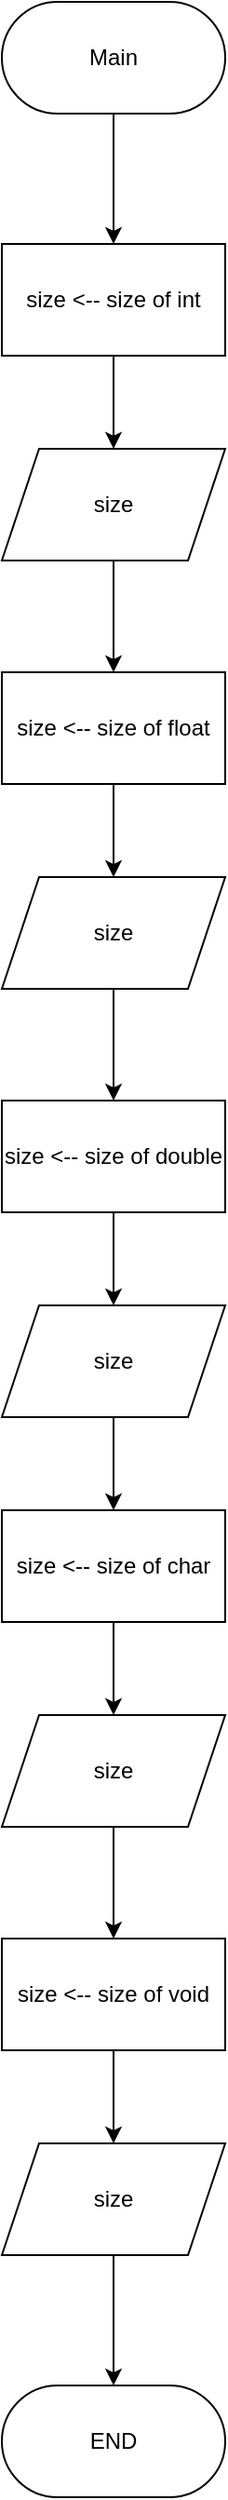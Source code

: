 <mxfile version="26.2.2">
  <diagram name="Page-1" id="qbk0ohgAR5D-Sg6K0dn2">
    <mxGraphModel dx="2778" dy="1458" grid="1" gridSize="10" guides="1" tooltips="1" connect="1" arrows="1" fold="1" page="1" pageScale="1" pageWidth="850" pageHeight="1100" math="0" shadow="0">
      <root>
        <mxCell id="0" />
        <mxCell id="1" parent="0" />
        <mxCell id="tFuoKVOrlk1BkcrprUGc-5" style="edgeStyle=orthogonalEdgeStyle;rounded=0;orthogonalLoop=1;jettySize=auto;html=1;" edge="1" parent="1" source="tFuoKVOrlk1BkcrprUGc-1" target="tFuoKVOrlk1BkcrprUGc-4">
          <mxGeometry relative="1" as="geometry" />
        </mxCell>
        <mxCell id="tFuoKVOrlk1BkcrprUGc-1" value="Main" style="rounded=1;whiteSpace=wrap;html=1;arcSize=50;" vertex="1" parent="1">
          <mxGeometry x="365" y="60" width="120" height="60" as="geometry" />
        </mxCell>
        <mxCell id="tFuoKVOrlk1BkcrprUGc-7" style="edgeStyle=orthogonalEdgeStyle;rounded=0;orthogonalLoop=1;jettySize=auto;html=1;" edge="1" parent="1" source="tFuoKVOrlk1BkcrprUGc-4" target="tFuoKVOrlk1BkcrprUGc-6">
          <mxGeometry relative="1" as="geometry" />
        </mxCell>
        <mxCell id="tFuoKVOrlk1BkcrprUGc-4" value="size &amp;lt;-- size of int" style="rounded=0;whiteSpace=wrap;html=1;" vertex="1" parent="1">
          <mxGeometry x="365" y="190" width="120" height="60" as="geometry" />
        </mxCell>
        <mxCell id="tFuoKVOrlk1BkcrprUGc-11" style="edgeStyle=orthogonalEdgeStyle;rounded=0;orthogonalLoop=1;jettySize=auto;html=1;" edge="1" parent="1" source="tFuoKVOrlk1BkcrprUGc-6" target="tFuoKVOrlk1BkcrprUGc-9">
          <mxGeometry relative="1" as="geometry" />
        </mxCell>
        <mxCell id="tFuoKVOrlk1BkcrprUGc-6" value="size" style="shape=parallelogram;perimeter=parallelogramPerimeter;whiteSpace=wrap;html=1;fixedSize=1;" vertex="1" parent="1">
          <mxGeometry x="365" y="300" width="120" height="60" as="geometry" />
        </mxCell>
        <mxCell id="tFuoKVOrlk1BkcrprUGc-8" style="edgeStyle=orthogonalEdgeStyle;rounded=0;orthogonalLoop=1;jettySize=auto;html=1;" edge="1" parent="1" source="tFuoKVOrlk1BkcrprUGc-9" target="tFuoKVOrlk1BkcrprUGc-10">
          <mxGeometry relative="1" as="geometry" />
        </mxCell>
        <mxCell id="tFuoKVOrlk1BkcrprUGc-9" value="size &amp;lt;-- size of float" style="rounded=0;whiteSpace=wrap;html=1;" vertex="1" parent="1">
          <mxGeometry x="365" y="420" width="120" height="60" as="geometry" />
        </mxCell>
        <mxCell id="tFuoKVOrlk1BkcrprUGc-15" style="edgeStyle=orthogonalEdgeStyle;rounded=0;orthogonalLoop=1;jettySize=auto;html=1;" edge="1" parent="1" source="tFuoKVOrlk1BkcrprUGc-10" target="tFuoKVOrlk1BkcrprUGc-13">
          <mxGeometry relative="1" as="geometry" />
        </mxCell>
        <mxCell id="tFuoKVOrlk1BkcrprUGc-10" value="size" style="shape=parallelogram;perimeter=parallelogramPerimeter;whiteSpace=wrap;html=1;fixedSize=1;" vertex="1" parent="1">
          <mxGeometry x="365" y="530" width="120" height="60" as="geometry" />
        </mxCell>
        <mxCell id="tFuoKVOrlk1BkcrprUGc-12" style="edgeStyle=orthogonalEdgeStyle;rounded=0;orthogonalLoop=1;jettySize=auto;html=1;" edge="1" parent="1" source="tFuoKVOrlk1BkcrprUGc-13" target="tFuoKVOrlk1BkcrprUGc-14">
          <mxGeometry relative="1" as="geometry" />
        </mxCell>
        <mxCell id="tFuoKVOrlk1BkcrprUGc-13" value="size &amp;lt;-- size of double" style="rounded=0;whiteSpace=wrap;html=1;" vertex="1" parent="1">
          <mxGeometry x="365" y="650" width="120" height="60" as="geometry" />
        </mxCell>
        <mxCell id="tFuoKVOrlk1BkcrprUGc-19" style="edgeStyle=orthogonalEdgeStyle;rounded=0;orthogonalLoop=1;jettySize=auto;html=1;" edge="1" parent="1" source="tFuoKVOrlk1BkcrprUGc-14" target="tFuoKVOrlk1BkcrprUGc-17">
          <mxGeometry relative="1" as="geometry" />
        </mxCell>
        <mxCell id="tFuoKVOrlk1BkcrprUGc-14" value="size" style="shape=parallelogram;perimeter=parallelogramPerimeter;whiteSpace=wrap;html=1;fixedSize=1;" vertex="1" parent="1">
          <mxGeometry x="365" y="760" width="120" height="60" as="geometry" />
        </mxCell>
        <mxCell id="tFuoKVOrlk1BkcrprUGc-16" style="edgeStyle=orthogonalEdgeStyle;rounded=0;orthogonalLoop=1;jettySize=auto;html=1;" edge="1" parent="1" source="tFuoKVOrlk1BkcrprUGc-17" target="tFuoKVOrlk1BkcrprUGc-18">
          <mxGeometry relative="1" as="geometry" />
        </mxCell>
        <mxCell id="tFuoKVOrlk1BkcrprUGc-17" value="size &amp;lt;-- size of char" style="rounded=0;whiteSpace=wrap;html=1;" vertex="1" parent="1">
          <mxGeometry x="365" y="870" width="120" height="60" as="geometry" />
        </mxCell>
        <mxCell id="tFuoKVOrlk1BkcrprUGc-23" style="edgeStyle=orthogonalEdgeStyle;rounded=0;orthogonalLoop=1;jettySize=auto;html=1;" edge="1" parent="1" source="tFuoKVOrlk1BkcrprUGc-18" target="tFuoKVOrlk1BkcrprUGc-21">
          <mxGeometry relative="1" as="geometry" />
        </mxCell>
        <mxCell id="tFuoKVOrlk1BkcrprUGc-18" value="size" style="shape=parallelogram;perimeter=parallelogramPerimeter;whiteSpace=wrap;html=1;fixedSize=1;" vertex="1" parent="1">
          <mxGeometry x="365" y="980" width="120" height="60" as="geometry" />
        </mxCell>
        <mxCell id="tFuoKVOrlk1BkcrprUGc-20" style="edgeStyle=orthogonalEdgeStyle;rounded=0;orthogonalLoop=1;jettySize=auto;html=1;" edge="1" parent="1" source="tFuoKVOrlk1BkcrprUGc-21" target="tFuoKVOrlk1BkcrprUGc-22">
          <mxGeometry relative="1" as="geometry" />
        </mxCell>
        <mxCell id="tFuoKVOrlk1BkcrprUGc-21" value="size &amp;lt;-- size of void" style="rounded=0;whiteSpace=wrap;html=1;" vertex="1" parent="1">
          <mxGeometry x="365" y="1100" width="120" height="60" as="geometry" />
        </mxCell>
        <mxCell id="tFuoKVOrlk1BkcrprUGc-25" style="edgeStyle=orthogonalEdgeStyle;rounded=0;orthogonalLoop=1;jettySize=auto;html=1;" edge="1" parent="1" source="tFuoKVOrlk1BkcrprUGc-22" target="tFuoKVOrlk1BkcrprUGc-24">
          <mxGeometry relative="1" as="geometry" />
        </mxCell>
        <mxCell id="tFuoKVOrlk1BkcrprUGc-22" value="size" style="shape=parallelogram;perimeter=parallelogramPerimeter;whiteSpace=wrap;html=1;fixedSize=1;" vertex="1" parent="1">
          <mxGeometry x="365" y="1210" width="120" height="60" as="geometry" />
        </mxCell>
        <mxCell id="tFuoKVOrlk1BkcrprUGc-24" value="END" style="rounded=1;whiteSpace=wrap;html=1;arcSize=50;" vertex="1" parent="1">
          <mxGeometry x="365" y="1340" width="120" height="60" as="geometry" />
        </mxCell>
      </root>
    </mxGraphModel>
  </diagram>
</mxfile>
